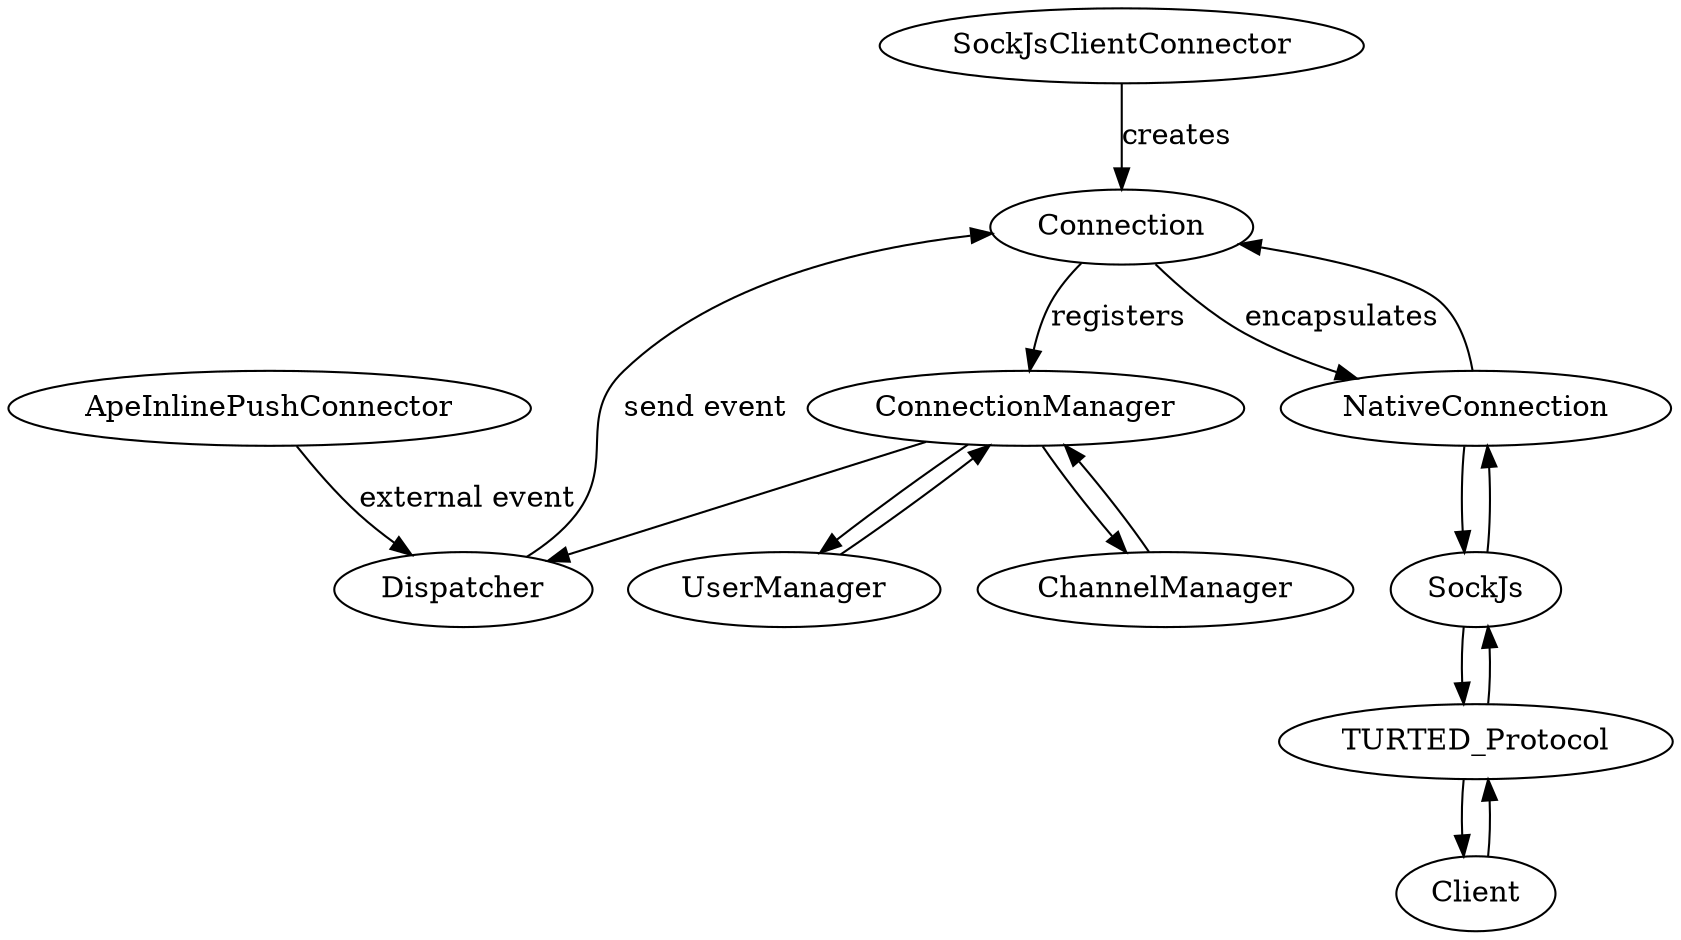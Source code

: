 digraph Objects {

	Connection -> ConnectionManager [label="registers"]

	SockJsClientConnector	-> Connection [label="creates"]

	Connection -> NativeConnection [label="encapsulates"]
	NativeConnection -> Connection

	Client -> TURTED_Protocol
	TURTED_Protocol -> Client
	TURTED_Protocol -> SockJs
	SockJs -> TURTED_Protocol
	SockJs -> NativeConnection
	NativeConnection -> SockJs

	ConnectionManager ->Dispatcher
	UserManager ->ConnectionManager
	ConnectionManager ->UserManager
	ChannelManager ->ConnectionManager
	ConnectionManager ->ChannelManager

	ApeInlinePushConnector -> Dispatcher [label="external event"]

	Dispatcher -> Connection [label="send event"]
}